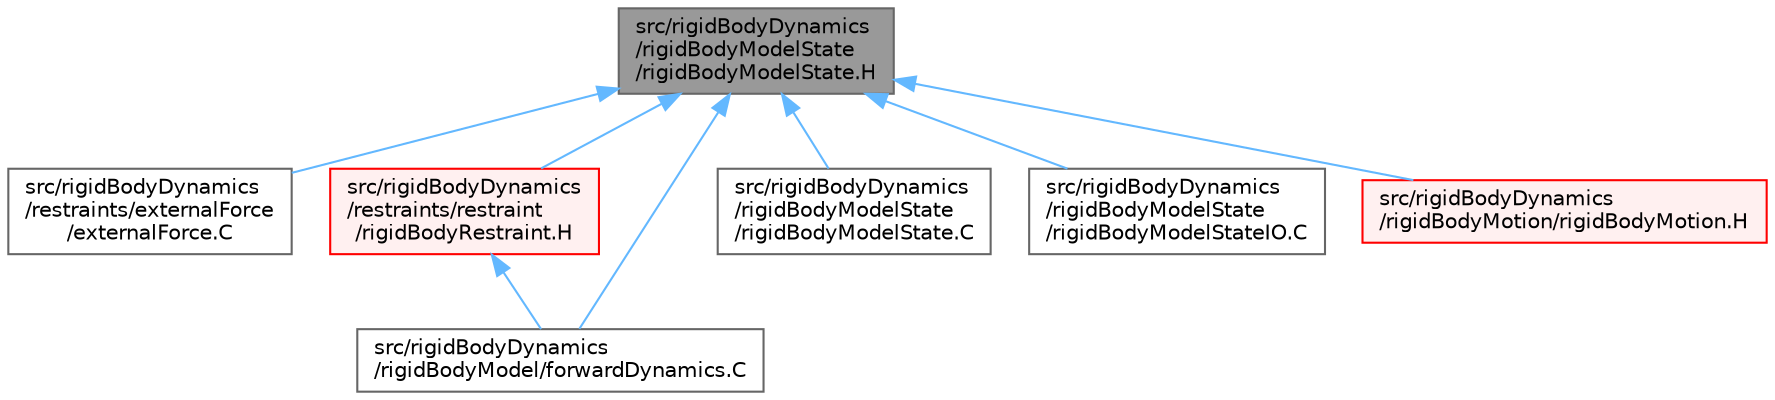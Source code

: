 digraph "src/rigidBodyDynamics/rigidBodyModelState/rigidBodyModelState.H"
{
 // LATEX_PDF_SIZE
  bgcolor="transparent";
  edge [fontname=Helvetica,fontsize=10,labelfontname=Helvetica,labelfontsize=10];
  node [fontname=Helvetica,fontsize=10,shape=box,height=0.2,width=0.4];
  Node1 [id="Node000001",label="src/rigidBodyDynamics\l/rigidBodyModelState\l/rigidBodyModelState.H",height=0.2,width=0.4,color="gray40", fillcolor="grey60", style="filled", fontcolor="black",tooltip=" "];
  Node1 -> Node2 [id="edge1_Node000001_Node000002",dir="back",color="steelblue1",style="solid",tooltip=" "];
  Node2 [id="Node000002",label="src/rigidBodyDynamics\l/restraints/externalForce\l/externalForce.C",height=0.2,width=0.4,color="grey40", fillcolor="white", style="filled",URL="$externalForce_8C.html",tooltip=" "];
  Node1 -> Node3 [id="edge2_Node000001_Node000003",dir="back",color="steelblue1",style="solid",tooltip=" "];
  Node3 [id="Node000003",label="src/rigidBodyDynamics\l/restraints/restraint\l/rigidBodyRestraint.H",height=0.2,width=0.4,color="red", fillcolor="#FFF0F0", style="filled",URL="$rigidBodyRestraint_8H.html",tooltip=" "];
  Node3 -> Node19 [id="edge3_Node000003_Node000019",dir="back",color="steelblue1",style="solid",tooltip=" "];
  Node19 [id="Node000019",label="src/rigidBodyDynamics\l/rigidBodyModel/forwardDynamics.C",height=0.2,width=0.4,color="grey40", fillcolor="white", style="filled",URL="$forwardDynamics_8C.html",tooltip=" "];
  Node1 -> Node19 [id="edge4_Node000001_Node000019",dir="back",color="steelblue1",style="solid",tooltip=" "];
  Node1 -> Node21 [id="edge5_Node000001_Node000021",dir="back",color="steelblue1",style="solid",tooltip=" "];
  Node21 [id="Node000021",label="src/rigidBodyDynamics\l/rigidBodyModelState\l/rigidBodyModelState.C",height=0.2,width=0.4,color="grey40", fillcolor="white", style="filled",URL="$rigidBodyModelState_8C.html",tooltip=" "];
  Node1 -> Node22 [id="edge6_Node000001_Node000022",dir="back",color="steelblue1",style="solid",tooltip=" "];
  Node22 [id="Node000022",label="src/rigidBodyDynamics\l/rigidBodyModelState\l/rigidBodyModelStateIO.C",height=0.2,width=0.4,color="grey40", fillcolor="white", style="filled",URL="$rigidBodyModelStateIO_8C.html",tooltip=" "];
  Node1 -> Node23 [id="edge7_Node000001_Node000023",dir="back",color="steelblue1",style="solid",tooltip=" "];
  Node23 [id="Node000023",label="src/rigidBodyDynamics\l/rigidBodyMotion/rigidBodyMotion.H",height=0.2,width=0.4,color="red", fillcolor="#FFF0F0", style="filled",URL="$rigidBodyMotion_8H.html",tooltip=" "];
}
